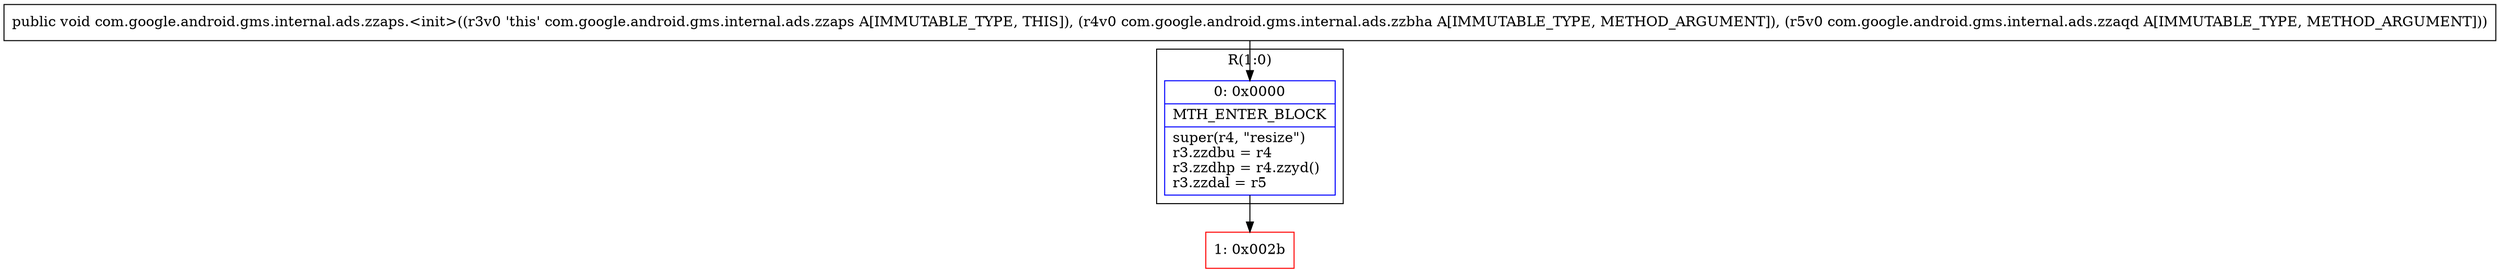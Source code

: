digraph "CFG forcom.google.android.gms.internal.ads.zzaps.\<init\>(Lcom\/google\/android\/gms\/internal\/ads\/zzbha;Lcom\/google\/android\/gms\/internal\/ads\/zzaqd;)V" {
subgraph cluster_Region_723159825 {
label = "R(1:0)";
node [shape=record,color=blue];
Node_0 [shape=record,label="{0\:\ 0x0000|MTH_ENTER_BLOCK\l|super(r4, \"resize\")\lr3.zzdbu = r4\lr3.zzdhp = r4.zzyd()\lr3.zzdal = r5\l}"];
}
Node_1 [shape=record,color=red,label="{1\:\ 0x002b}"];
MethodNode[shape=record,label="{public void com.google.android.gms.internal.ads.zzaps.\<init\>((r3v0 'this' com.google.android.gms.internal.ads.zzaps A[IMMUTABLE_TYPE, THIS]), (r4v0 com.google.android.gms.internal.ads.zzbha A[IMMUTABLE_TYPE, METHOD_ARGUMENT]), (r5v0 com.google.android.gms.internal.ads.zzaqd A[IMMUTABLE_TYPE, METHOD_ARGUMENT])) }"];
MethodNode -> Node_0;
Node_0 -> Node_1;
}

